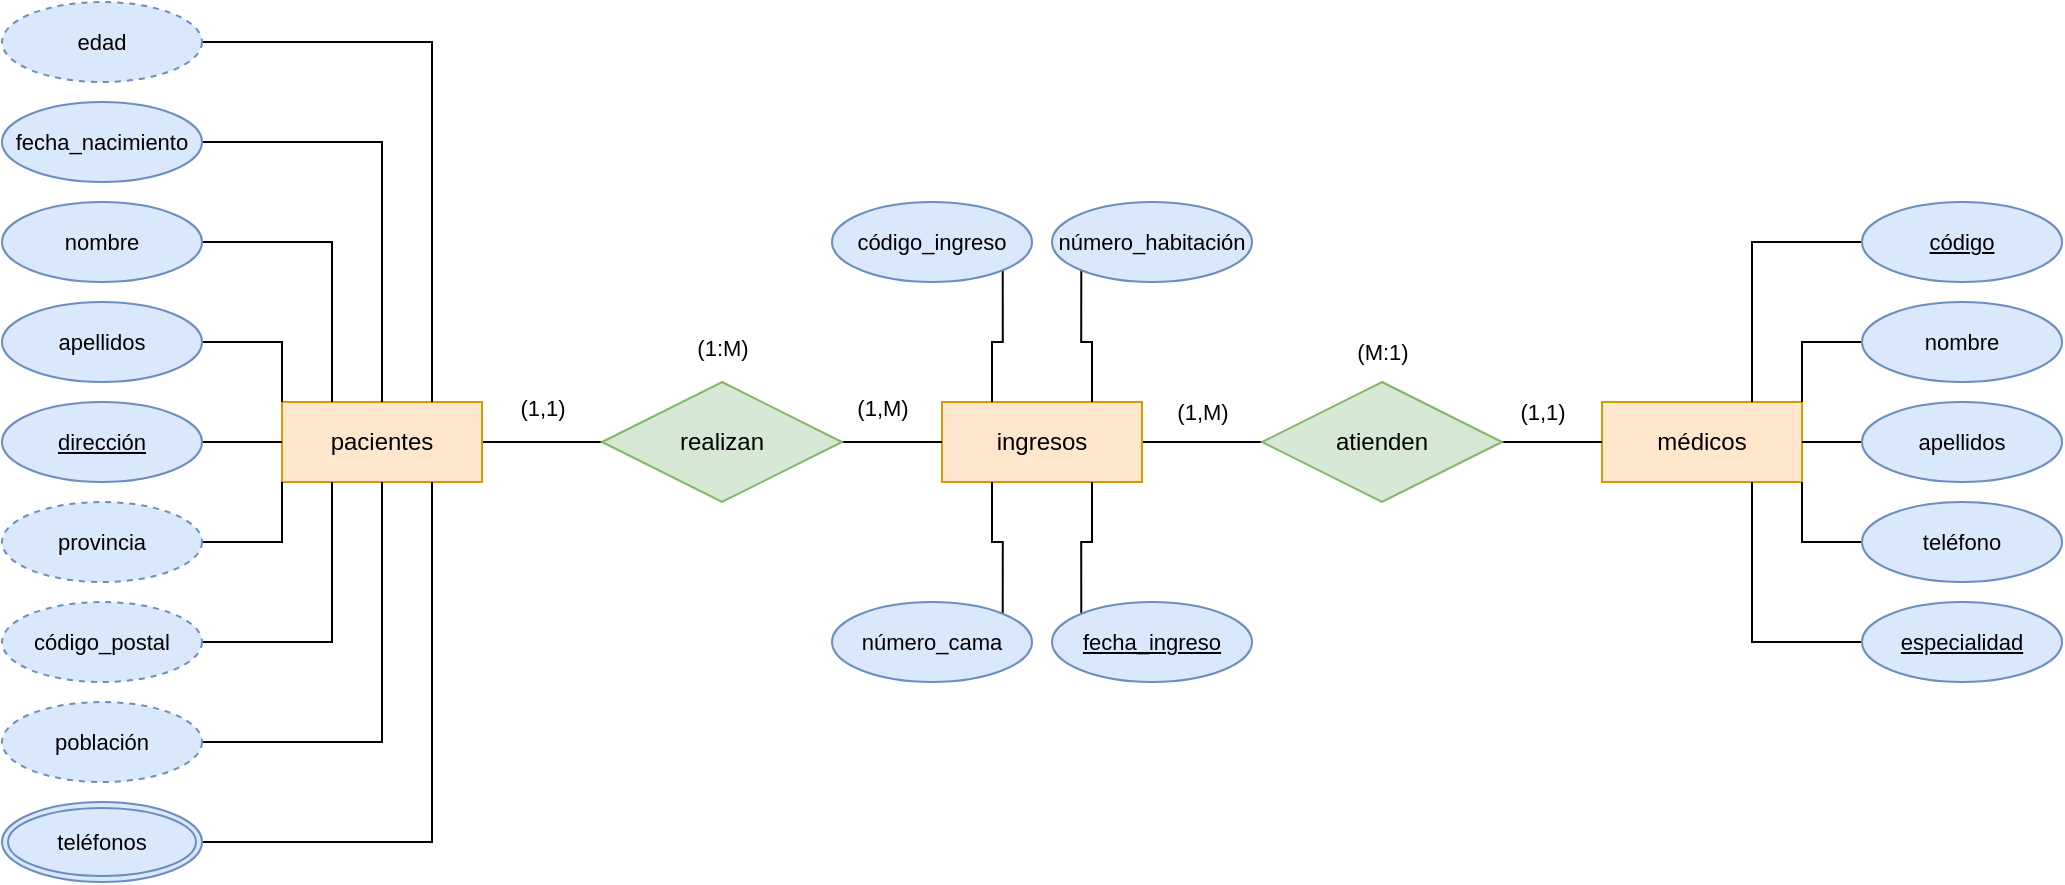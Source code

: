 <mxfile version="22.1.3" type="github">
  <diagram name="Página-1" id="IAEdC-_NnEa2JzYTUQMX">
    <mxGraphModel dx="2069" dy="831" grid="1" gridSize="10" guides="1" tooltips="1" connect="1" arrows="1" fold="1" page="1" pageScale="1" pageWidth="827" pageHeight="1169" math="0" shadow="0">
      <root>
        <mxCell id="0" />
        <mxCell id="1" parent="0" />
        <mxCell id="pMwjdMIliSxabNnvG3Ax-6" style="edgeStyle=orthogonalEdgeStyle;rounded=0;orthogonalLoop=1;jettySize=auto;html=1;exitX=1;exitY=0.5;exitDx=0;exitDy=0;entryX=0;entryY=0.5;entryDx=0;entryDy=0;endArrow=none;endFill=0;" edge="1" parent="1" source="pMwjdMIliSxabNnvG3Ax-1" target="pMwjdMIliSxabNnvG3Ax-4">
          <mxGeometry relative="1" as="geometry" />
        </mxCell>
        <mxCell id="pMwjdMIliSxabNnvG3Ax-1" value="pacientes" style="whiteSpace=wrap;html=1;align=center;fillColor=#ffe6cc;strokeColor=#d79b00;" vertex="1" parent="1">
          <mxGeometry x="110" y="300" width="100" height="40" as="geometry" />
        </mxCell>
        <mxCell id="pMwjdMIliSxabNnvG3Ax-8" style="edgeStyle=orthogonalEdgeStyle;shape=connector;rounded=0;orthogonalLoop=1;jettySize=auto;html=1;exitX=1;exitY=0.5;exitDx=0;exitDy=0;entryX=0;entryY=0.5;entryDx=0;entryDy=0;labelBackgroundColor=default;strokeColor=default;align=center;verticalAlign=middle;fontFamily=Helvetica;fontSize=11;fontColor=default;endArrow=none;endFill=0;" edge="1" parent="1" source="pMwjdMIliSxabNnvG3Ax-2" target="pMwjdMIliSxabNnvG3Ax-5">
          <mxGeometry relative="1" as="geometry" />
        </mxCell>
        <mxCell id="pMwjdMIliSxabNnvG3Ax-2" value="ingresos" style="whiteSpace=wrap;html=1;align=center;fillColor=#ffe6cc;strokeColor=#d79b00;" vertex="1" parent="1">
          <mxGeometry x="440" y="300" width="100" height="40" as="geometry" />
        </mxCell>
        <mxCell id="pMwjdMIliSxabNnvG3Ax-3" value="médicos" style="whiteSpace=wrap;html=1;align=center;fillColor=#ffe6cc;strokeColor=#d79b00;" vertex="1" parent="1">
          <mxGeometry x="770" y="300" width="100" height="40" as="geometry" />
        </mxCell>
        <mxCell id="pMwjdMIliSxabNnvG3Ax-7" style="edgeStyle=orthogonalEdgeStyle;shape=connector;rounded=0;orthogonalLoop=1;jettySize=auto;html=1;exitX=1;exitY=0.5;exitDx=0;exitDy=0;entryX=0;entryY=0.5;entryDx=0;entryDy=0;labelBackgroundColor=default;strokeColor=default;align=center;verticalAlign=middle;fontFamily=Helvetica;fontSize=11;fontColor=default;endArrow=none;endFill=0;" edge="1" parent="1" source="pMwjdMIliSxabNnvG3Ax-4" target="pMwjdMIliSxabNnvG3Ax-2">
          <mxGeometry relative="1" as="geometry" />
        </mxCell>
        <mxCell id="pMwjdMIliSxabNnvG3Ax-4" value="realizan" style="shape=rhombus;perimeter=rhombusPerimeter;whiteSpace=wrap;html=1;align=center;fillColor=#d5e8d4;strokeColor=#82b366;" vertex="1" parent="1">
          <mxGeometry x="270" y="290" width="120" height="60" as="geometry" />
        </mxCell>
        <mxCell id="pMwjdMIliSxabNnvG3Ax-9" style="edgeStyle=orthogonalEdgeStyle;shape=connector;rounded=0;orthogonalLoop=1;jettySize=auto;html=1;exitX=1;exitY=0.5;exitDx=0;exitDy=0;entryX=0;entryY=0.5;entryDx=0;entryDy=0;labelBackgroundColor=default;strokeColor=default;align=center;verticalAlign=middle;fontFamily=Helvetica;fontSize=11;fontColor=default;endArrow=none;endFill=0;" edge="1" parent="1" source="pMwjdMIliSxabNnvG3Ax-5" target="pMwjdMIliSxabNnvG3Ax-3">
          <mxGeometry relative="1" as="geometry" />
        </mxCell>
        <mxCell id="pMwjdMIliSxabNnvG3Ax-5" value="atienden" style="shape=rhombus;perimeter=rhombusPerimeter;whiteSpace=wrap;html=1;align=center;fillColor=#d5e8d4;strokeColor=#82b366;" vertex="1" parent="1">
          <mxGeometry x="600" y="290" width="120" height="60" as="geometry" />
        </mxCell>
        <mxCell id="pMwjdMIliSxabNnvG3Ax-60" style="edgeStyle=orthogonalEdgeStyle;shape=connector;rounded=0;orthogonalLoop=1;jettySize=auto;html=1;exitX=1;exitY=0.5;exitDx=0;exitDy=0;entryX=0;entryY=0;entryDx=0;entryDy=0;labelBackgroundColor=default;strokeColor=default;align=center;verticalAlign=middle;fontFamily=Helvetica;fontSize=11;fontColor=default;endArrow=none;endFill=0;" edge="1" parent="1" source="pMwjdMIliSxabNnvG3Ax-10" target="pMwjdMIliSxabNnvG3Ax-1">
          <mxGeometry relative="1" as="geometry" />
        </mxCell>
        <mxCell id="pMwjdMIliSxabNnvG3Ax-10" value="apellidos" style="ellipse;whiteSpace=wrap;html=1;align=center;fontFamily=Helvetica;fontSize=11;fillColor=#dae8fc;strokeColor=#6c8ebf;" vertex="1" parent="1">
          <mxGeometry x="-30" y="250" width="100" height="40" as="geometry" />
        </mxCell>
        <mxCell id="pMwjdMIliSxabNnvG3Ax-61" style="edgeStyle=orthogonalEdgeStyle;shape=connector;rounded=0;orthogonalLoop=1;jettySize=auto;html=1;exitX=1;exitY=0.5;exitDx=0;exitDy=0;entryX=0.25;entryY=0;entryDx=0;entryDy=0;labelBackgroundColor=default;strokeColor=default;align=center;verticalAlign=middle;fontFamily=Helvetica;fontSize=11;fontColor=default;endArrow=none;endFill=0;" edge="1" parent="1" source="pMwjdMIliSxabNnvG3Ax-11" target="pMwjdMIliSxabNnvG3Ax-1">
          <mxGeometry relative="1" as="geometry" />
        </mxCell>
        <mxCell id="pMwjdMIliSxabNnvG3Ax-11" value="nombre" style="ellipse;whiteSpace=wrap;html=1;align=center;fontFamily=Helvetica;fontSize=11;fillColor=#dae8fc;strokeColor=#6c8ebf;" vertex="1" parent="1">
          <mxGeometry x="-30" y="200" width="100" height="40" as="geometry" />
        </mxCell>
        <mxCell id="pMwjdMIliSxabNnvG3Ax-64" style="edgeStyle=orthogonalEdgeStyle;shape=connector;rounded=0;orthogonalLoop=1;jettySize=auto;html=1;exitX=1;exitY=0.5;exitDx=0;exitDy=0;entryX=0;entryY=1;entryDx=0;entryDy=0;labelBackgroundColor=default;strokeColor=default;align=center;verticalAlign=middle;fontFamily=Helvetica;fontSize=11;fontColor=default;endArrow=none;endFill=0;" edge="1" parent="1" source="pMwjdMIliSxabNnvG3Ax-12" target="pMwjdMIliSxabNnvG3Ax-1">
          <mxGeometry relative="1" as="geometry" />
        </mxCell>
        <mxCell id="pMwjdMIliSxabNnvG3Ax-12" value="provincia" style="ellipse;whiteSpace=wrap;html=1;align=center;fontFamily=Helvetica;fontSize=11;fillColor=#dae8fc;strokeColor=#6c8ebf;dashed=1;" vertex="1" parent="1">
          <mxGeometry x="-30" y="350" width="100" height="40" as="geometry" />
        </mxCell>
        <mxCell id="pMwjdMIliSxabNnvG3Ax-59" style="edgeStyle=orthogonalEdgeStyle;shape=connector;rounded=0;orthogonalLoop=1;jettySize=auto;html=1;exitX=1;exitY=0.5;exitDx=0;exitDy=0;entryX=0;entryY=0.5;entryDx=0;entryDy=0;labelBackgroundColor=default;strokeColor=default;align=center;verticalAlign=middle;fontFamily=Helvetica;fontSize=11;fontColor=default;endArrow=none;endFill=0;" edge="1" parent="1" source="pMwjdMIliSxabNnvG3Ax-13" target="pMwjdMIliSxabNnvG3Ax-1">
          <mxGeometry relative="1" as="geometry" />
        </mxCell>
        <mxCell id="pMwjdMIliSxabNnvG3Ax-13" value="dirección" style="ellipse;whiteSpace=wrap;html=1;align=center;fontFamily=Helvetica;fontSize=11;fillColor=#dae8fc;strokeColor=#6c8ebf;fontStyle=4" vertex="1" parent="1">
          <mxGeometry x="-30" y="300" width="100" height="40" as="geometry" />
        </mxCell>
        <mxCell id="pMwjdMIliSxabNnvG3Ax-65" style="edgeStyle=orthogonalEdgeStyle;shape=connector;rounded=0;orthogonalLoop=1;jettySize=auto;html=1;exitX=1;exitY=0.5;exitDx=0;exitDy=0;entryX=0.25;entryY=1;entryDx=0;entryDy=0;labelBackgroundColor=default;strokeColor=default;align=center;verticalAlign=middle;fontFamily=Helvetica;fontSize=11;fontColor=default;endArrow=none;endFill=0;" edge="1" parent="1" source="pMwjdMIliSxabNnvG3Ax-15" target="pMwjdMIliSxabNnvG3Ax-1">
          <mxGeometry relative="1" as="geometry" />
        </mxCell>
        <mxCell id="pMwjdMIliSxabNnvG3Ax-15" value="código_postal" style="ellipse;whiteSpace=wrap;html=1;align=center;fontFamily=Helvetica;fontSize=11;fillColor=#dae8fc;strokeColor=#6c8ebf;dashed=1;" vertex="1" parent="1">
          <mxGeometry x="-30" y="400" width="100" height="40" as="geometry" />
        </mxCell>
        <mxCell id="pMwjdMIliSxabNnvG3Ax-67" style="edgeStyle=orthogonalEdgeStyle;shape=connector;rounded=0;orthogonalLoop=1;jettySize=auto;html=1;exitX=1;exitY=0.5;exitDx=0;exitDy=0;entryX=0.75;entryY=1;entryDx=0;entryDy=0;labelBackgroundColor=default;strokeColor=default;align=center;verticalAlign=middle;fontFamily=Helvetica;fontSize=11;fontColor=default;endArrow=none;endFill=0;" edge="1" parent="1" source="pMwjdMIliSxabNnvG3Ax-17" target="pMwjdMIliSxabNnvG3Ax-1">
          <mxGeometry relative="1" as="geometry" />
        </mxCell>
        <mxCell id="pMwjdMIliSxabNnvG3Ax-17" value="teléfonos" style="ellipse;shape=doubleEllipse;margin=3;whiteSpace=wrap;html=1;align=center;fontFamily=Helvetica;fontSize=11;fillColor=#dae8fc;strokeColor=#6c8ebf;fontStyle=0" vertex="1" parent="1">
          <mxGeometry x="-30" y="500" width="100" height="40" as="geometry" />
        </mxCell>
        <mxCell id="pMwjdMIliSxabNnvG3Ax-62" style="edgeStyle=orthogonalEdgeStyle;shape=connector;rounded=0;orthogonalLoop=1;jettySize=auto;html=1;exitX=1;exitY=0.5;exitDx=0;exitDy=0;entryX=0.5;entryY=0;entryDx=0;entryDy=0;labelBackgroundColor=default;strokeColor=default;align=center;verticalAlign=middle;fontFamily=Helvetica;fontSize=11;fontColor=default;endArrow=none;endFill=0;" edge="1" parent="1" source="pMwjdMIliSxabNnvG3Ax-18" target="pMwjdMIliSxabNnvG3Ax-1">
          <mxGeometry relative="1" as="geometry" />
        </mxCell>
        <mxCell id="pMwjdMIliSxabNnvG3Ax-18" value="fecha_nacimiento" style="ellipse;whiteSpace=wrap;html=1;align=center;fontFamily=Helvetica;fontSize=11;fillColor=#dae8fc;strokeColor=#6c8ebf;" vertex="1" parent="1">
          <mxGeometry x="-30" y="150" width="100" height="40" as="geometry" />
        </mxCell>
        <mxCell id="pMwjdMIliSxabNnvG3Ax-63" style="edgeStyle=orthogonalEdgeStyle;shape=connector;rounded=0;orthogonalLoop=1;jettySize=auto;html=1;exitX=1;exitY=0.5;exitDx=0;exitDy=0;entryX=0.75;entryY=0;entryDx=0;entryDy=0;labelBackgroundColor=default;strokeColor=default;align=center;verticalAlign=middle;fontFamily=Helvetica;fontSize=11;fontColor=default;endArrow=none;endFill=0;" edge="1" parent="1" source="pMwjdMIliSxabNnvG3Ax-19" target="pMwjdMIliSxabNnvG3Ax-1">
          <mxGeometry relative="1" as="geometry" />
        </mxCell>
        <mxCell id="pMwjdMIliSxabNnvG3Ax-19" value="edad" style="ellipse;whiteSpace=wrap;html=1;align=center;fontFamily=Helvetica;fontSize=11;fillColor=#dae8fc;strokeColor=#6c8ebf;fontStyle=0;dashed=1;" vertex="1" parent="1">
          <mxGeometry x="-30" y="100" width="100" height="40" as="geometry" />
        </mxCell>
        <mxCell id="pMwjdMIliSxabNnvG3Ax-36" style="edgeStyle=orthogonalEdgeStyle;shape=connector;rounded=0;orthogonalLoop=1;jettySize=auto;html=1;exitX=0;exitY=0.5;exitDx=0;exitDy=0;entryX=0.75;entryY=0;entryDx=0;entryDy=0;labelBackgroundColor=default;strokeColor=default;align=center;verticalAlign=middle;fontFamily=Helvetica;fontSize=11;fontColor=default;endArrow=none;endFill=0;" edge="1" parent="1" source="pMwjdMIliSxabNnvG3Ax-29" target="pMwjdMIliSxabNnvG3Ax-3">
          <mxGeometry relative="1" as="geometry" />
        </mxCell>
        <mxCell id="pMwjdMIliSxabNnvG3Ax-29" value="código" style="ellipse;whiteSpace=wrap;html=1;align=center;fontFamily=Helvetica;fontSize=11;fillColor=#dae8fc;strokeColor=#6c8ebf;fontStyle=4" vertex="1" parent="1">
          <mxGeometry x="900" y="200" width="100" height="40" as="geometry" />
        </mxCell>
        <mxCell id="pMwjdMIliSxabNnvG3Ax-35" style="edgeStyle=orthogonalEdgeStyle;shape=connector;rounded=0;orthogonalLoop=1;jettySize=auto;html=1;exitX=0;exitY=0.5;exitDx=0;exitDy=0;entryX=1;entryY=0;entryDx=0;entryDy=0;labelBackgroundColor=default;strokeColor=default;align=center;verticalAlign=middle;fontFamily=Helvetica;fontSize=11;fontColor=default;endArrow=none;endFill=0;" edge="1" parent="1" source="pMwjdMIliSxabNnvG3Ax-30" target="pMwjdMIliSxabNnvG3Ax-3">
          <mxGeometry relative="1" as="geometry" />
        </mxCell>
        <mxCell id="pMwjdMIliSxabNnvG3Ax-30" value="nombre" style="ellipse;whiteSpace=wrap;html=1;align=center;fontFamily=Helvetica;fontSize=11;fillColor=#dae8fc;strokeColor=#6c8ebf;" vertex="1" parent="1">
          <mxGeometry x="900" y="250" width="100" height="40" as="geometry" />
        </mxCell>
        <mxCell id="pMwjdMIliSxabNnvG3Ax-34" style="edgeStyle=orthogonalEdgeStyle;shape=connector;rounded=0;orthogonalLoop=1;jettySize=auto;html=1;exitX=0;exitY=0.5;exitDx=0;exitDy=0;entryX=1;entryY=0.5;entryDx=0;entryDy=0;labelBackgroundColor=default;strokeColor=default;align=center;verticalAlign=middle;fontFamily=Helvetica;fontSize=11;fontColor=default;endArrow=none;endFill=0;" edge="1" parent="1" source="pMwjdMIliSxabNnvG3Ax-31" target="pMwjdMIliSxabNnvG3Ax-3">
          <mxGeometry relative="1" as="geometry" />
        </mxCell>
        <mxCell id="pMwjdMIliSxabNnvG3Ax-31" value="apellidos" style="ellipse;whiteSpace=wrap;html=1;align=center;fontFamily=Helvetica;fontSize=11;fillColor=#dae8fc;strokeColor=#6c8ebf;" vertex="1" parent="1">
          <mxGeometry x="900" y="300" width="100" height="40" as="geometry" />
        </mxCell>
        <mxCell id="pMwjdMIliSxabNnvG3Ax-37" style="edgeStyle=orthogonalEdgeStyle;shape=connector;rounded=0;orthogonalLoop=1;jettySize=auto;html=1;exitX=0;exitY=0.5;exitDx=0;exitDy=0;entryX=1;entryY=1;entryDx=0;entryDy=0;labelBackgroundColor=default;strokeColor=default;align=center;verticalAlign=middle;fontFamily=Helvetica;fontSize=11;fontColor=default;endArrow=none;endFill=0;" edge="1" parent="1" source="pMwjdMIliSxabNnvG3Ax-32" target="pMwjdMIliSxabNnvG3Ax-3">
          <mxGeometry relative="1" as="geometry" />
        </mxCell>
        <mxCell id="pMwjdMIliSxabNnvG3Ax-32" value="teléfono" style="ellipse;whiteSpace=wrap;html=1;align=center;fontFamily=Helvetica;fontSize=11;fillColor=#dae8fc;strokeColor=#6c8ebf;" vertex="1" parent="1">
          <mxGeometry x="900" y="350" width="100" height="40" as="geometry" />
        </mxCell>
        <mxCell id="pMwjdMIliSxabNnvG3Ax-38" style="edgeStyle=orthogonalEdgeStyle;shape=connector;rounded=0;orthogonalLoop=1;jettySize=auto;html=1;exitX=0;exitY=0.5;exitDx=0;exitDy=0;entryX=0.75;entryY=1;entryDx=0;entryDy=0;labelBackgroundColor=default;strokeColor=default;align=center;verticalAlign=middle;fontFamily=Helvetica;fontSize=11;fontColor=default;endArrow=none;endFill=0;" edge="1" parent="1" source="pMwjdMIliSxabNnvG3Ax-33" target="pMwjdMIliSxabNnvG3Ax-3">
          <mxGeometry relative="1" as="geometry" />
        </mxCell>
        <mxCell id="pMwjdMIliSxabNnvG3Ax-33" value="especialidad" style="ellipse;whiteSpace=wrap;html=1;align=center;fontFamily=Helvetica;fontSize=11;fillColor=#dae8fc;strokeColor=#6c8ebf;fontStyle=4" vertex="1" parent="1">
          <mxGeometry x="900" y="400" width="100" height="40" as="geometry" />
        </mxCell>
        <mxCell id="pMwjdMIliSxabNnvG3Ax-50" style="edgeStyle=orthogonalEdgeStyle;shape=connector;rounded=0;orthogonalLoop=1;jettySize=auto;html=1;exitX=0;exitY=1;exitDx=0;exitDy=0;entryX=0.75;entryY=0;entryDx=0;entryDy=0;labelBackgroundColor=default;strokeColor=default;align=center;verticalAlign=middle;fontFamily=Helvetica;fontSize=11;fontColor=default;endArrow=none;endFill=0;" edge="1" parent="1" source="pMwjdMIliSxabNnvG3Ax-39" target="pMwjdMIliSxabNnvG3Ax-2">
          <mxGeometry relative="1" as="geometry" />
        </mxCell>
        <mxCell id="pMwjdMIliSxabNnvG3Ax-39" value="número_habitación" style="ellipse;whiteSpace=wrap;html=1;align=center;fontFamily=Helvetica;fontSize=11;fillColor=#dae8fc;strokeColor=#6c8ebf;" vertex="1" parent="1">
          <mxGeometry x="495" y="200" width="100" height="40" as="geometry" />
        </mxCell>
        <mxCell id="pMwjdMIliSxabNnvG3Ax-49" style="edgeStyle=orthogonalEdgeStyle;shape=connector;rounded=0;orthogonalLoop=1;jettySize=auto;html=1;exitX=1;exitY=1;exitDx=0;exitDy=0;entryX=0.25;entryY=0;entryDx=0;entryDy=0;labelBackgroundColor=default;strokeColor=default;align=center;verticalAlign=middle;fontFamily=Helvetica;fontSize=11;fontColor=default;endArrow=none;endFill=0;" edge="1" parent="1" source="pMwjdMIliSxabNnvG3Ax-40" target="pMwjdMIliSxabNnvG3Ax-2">
          <mxGeometry relative="1" as="geometry" />
        </mxCell>
        <mxCell id="pMwjdMIliSxabNnvG3Ax-40" value="código_ingreso" style="ellipse;whiteSpace=wrap;html=1;align=center;fontFamily=Helvetica;fontSize=11;fillColor=#dae8fc;strokeColor=#6c8ebf;fontStyle=0" vertex="1" parent="1">
          <mxGeometry x="385" y="200" width="100" height="40" as="geometry" />
        </mxCell>
        <mxCell id="pMwjdMIliSxabNnvG3Ax-48" style="edgeStyle=orthogonalEdgeStyle;shape=connector;rounded=0;orthogonalLoop=1;jettySize=auto;html=1;exitX=0;exitY=0;exitDx=0;exitDy=0;entryX=0.75;entryY=1;entryDx=0;entryDy=0;labelBackgroundColor=default;strokeColor=default;align=center;verticalAlign=middle;fontFamily=Helvetica;fontSize=11;fontColor=default;endArrow=none;endFill=0;" edge="1" parent="1" source="pMwjdMIliSxabNnvG3Ax-41" target="pMwjdMIliSxabNnvG3Ax-2">
          <mxGeometry relative="1" as="geometry" />
        </mxCell>
        <mxCell id="pMwjdMIliSxabNnvG3Ax-41" value="fecha_ingreso" style="ellipse;whiteSpace=wrap;html=1;align=center;fontFamily=Helvetica;fontSize=11;fillColor=#dae8fc;strokeColor=#6c8ebf;fontStyle=4" vertex="1" parent="1">
          <mxGeometry x="495" y="400" width="100" height="40" as="geometry" />
        </mxCell>
        <mxCell id="pMwjdMIliSxabNnvG3Ax-47" style="edgeStyle=orthogonalEdgeStyle;shape=connector;rounded=0;orthogonalLoop=1;jettySize=auto;html=1;exitX=1;exitY=0;exitDx=0;exitDy=0;entryX=0.25;entryY=1;entryDx=0;entryDy=0;labelBackgroundColor=default;strokeColor=default;align=center;verticalAlign=middle;fontFamily=Helvetica;fontSize=11;fontColor=default;endArrow=none;endFill=0;" edge="1" parent="1" source="pMwjdMIliSxabNnvG3Ax-42" target="pMwjdMIliSxabNnvG3Ax-2">
          <mxGeometry relative="1" as="geometry" />
        </mxCell>
        <mxCell id="pMwjdMIliSxabNnvG3Ax-42" value="número_cama" style="ellipse;whiteSpace=wrap;html=1;align=center;fontFamily=Helvetica;fontSize=11;fillColor=#dae8fc;strokeColor=#6c8ebf;" vertex="1" parent="1">
          <mxGeometry x="385" y="400" width="100" height="40" as="geometry" />
        </mxCell>
        <mxCell id="pMwjdMIliSxabNnvG3Ax-52" value="(1,M)" style="text;html=1;align=center;verticalAlign=middle;resizable=0;points=[];autosize=1;strokeColor=none;fillColor=none;fontSize=11;fontFamily=Helvetica;fontColor=default;" vertex="1" parent="1">
          <mxGeometry x="545" y="290" width="50" height="30" as="geometry" />
        </mxCell>
        <mxCell id="pMwjdMIliSxabNnvG3Ax-53" value="(1,1)" style="text;html=1;align=center;verticalAlign=middle;resizable=0;points=[];autosize=1;strokeColor=none;fillColor=none;fontSize=11;fontFamily=Helvetica;fontColor=default;" vertex="1" parent="1">
          <mxGeometry x="715" y="290" width="50" height="30" as="geometry" />
        </mxCell>
        <mxCell id="pMwjdMIliSxabNnvG3Ax-54" value="(M:1)" style="text;html=1;align=center;verticalAlign=middle;resizable=0;points=[];autosize=1;strokeColor=none;fillColor=none;fontSize=11;fontFamily=Helvetica;fontColor=default;" vertex="1" parent="1">
          <mxGeometry x="635" y="260" width="50" height="30" as="geometry" />
        </mxCell>
        <mxCell id="pMwjdMIliSxabNnvG3Ax-55" value="(1,1)" style="text;html=1;align=center;verticalAlign=middle;resizable=0;points=[];autosize=1;strokeColor=none;fillColor=none;fontSize=11;fontFamily=Helvetica;fontColor=default;" vertex="1" parent="1">
          <mxGeometry x="215" y="288" width="50" height="30" as="geometry" />
        </mxCell>
        <mxCell id="pMwjdMIliSxabNnvG3Ax-56" value="(1,M)" style="text;html=1;align=center;verticalAlign=middle;resizable=0;points=[];autosize=1;strokeColor=none;fillColor=none;fontSize=11;fontFamily=Helvetica;fontColor=default;" vertex="1" parent="1">
          <mxGeometry x="385" y="288" width="50" height="30" as="geometry" />
        </mxCell>
        <mxCell id="pMwjdMIliSxabNnvG3Ax-57" value="(1:M)" style="text;html=1;align=center;verticalAlign=middle;resizable=0;points=[];autosize=1;strokeColor=none;fillColor=none;fontSize=11;fontFamily=Helvetica;fontColor=default;" vertex="1" parent="1">
          <mxGeometry x="305" y="258" width="50" height="30" as="geometry" />
        </mxCell>
        <mxCell id="pMwjdMIliSxabNnvG3Ax-66" style="edgeStyle=orthogonalEdgeStyle;shape=connector;rounded=0;orthogonalLoop=1;jettySize=auto;html=1;exitX=1;exitY=0.5;exitDx=0;exitDy=0;entryX=0.5;entryY=1;entryDx=0;entryDy=0;labelBackgroundColor=default;strokeColor=default;align=center;verticalAlign=middle;fontFamily=Helvetica;fontSize=11;fontColor=default;endArrow=none;endFill=0;" edge="1" parent="1" source="pMwjdMIliSxabNnvG3Ax-58" target="pMwjdMIliSxabNnvG3Ax-1">
          <mxGeometry relative="1" as="geometry" />
        </mxCell>
        <mxCell id="pMwjdMIliSxabNnvG3Ax-58" value="población" style="ellipse;whiteSpace=wrap;html=1;align=center;fontFamily=Helvetica;fontSize=11;fillColor=#dae8fc;strokeColor=#6c8ebf;dashed=1;" vertex="1" parent="1">
          <mxGeometry x="-30" y="450" width="100" height="40" as="geometry" />
        </mxCell>
      </root>
    </mxGraphModel>
  </diagram>
</mxfile>
